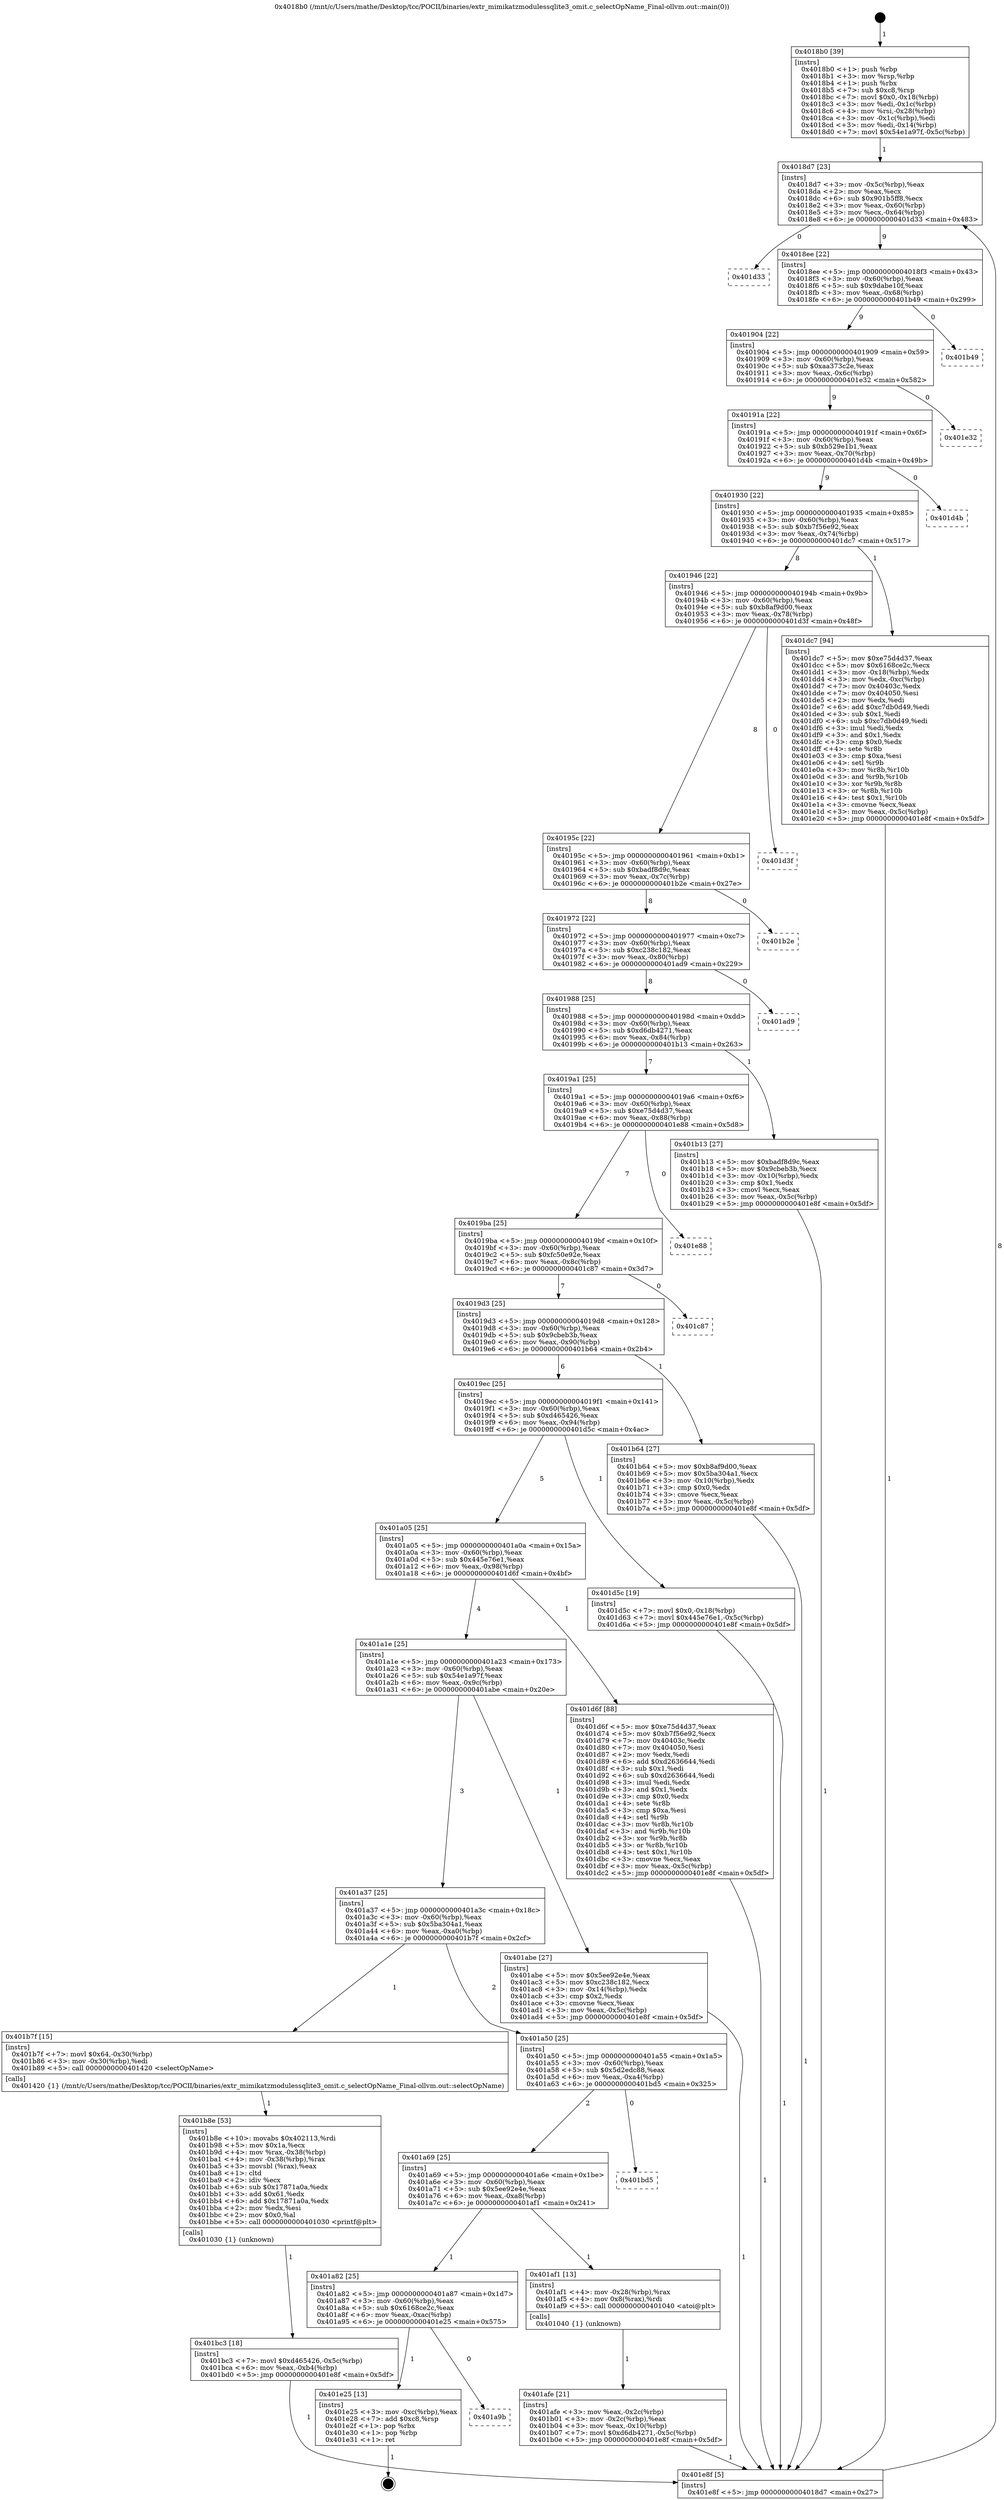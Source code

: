 digraph "0x4018b0" {
  label = "0x4018b0 (/mnt/c/Users/mathe/Desktop/tcc/POCII/binaries/extr_mimikatzmodulessqlite3_omit.c_selectOpName_Final-ollvm.out::main(0))"
  labelloc = "t"
  node[shape=record]

  Entry [label="",width=0.3,height=0.3,shape=circle,fillcolor=black,style=filled]
  "0x4018d7" [label="{
     0x4018d7 [23]\l
     | [instrs]\l
     &nbsp;&nbsp;0x4018d7 \<+3\>: mov -0x5c(%rbp),%eax\l
     &nbsp;&nbsp;0x4018da \<+2\>: mov %eax,%ecx\l
     &nbsp;&nbsp;0x4018dc \<+6\>: sub $0x901b5ff8,%ecx\l
     &nbsp;&nbsp;0x4018e2 \<+3\>: mov %eax,-0x60(%rbp)\l
     &nbsp;&nbsp;0x4018e5 \<+3\>: mov %ecx,-0x64(%rbp)\l
     &nbsp;&nbsp;0x4018e8 \<+6\>: je 0000000000401d33 \<main+0x483\>\l
  }"]
  "0x401d33" [label="{
     0x401d33\l
  }", style=dashed]
  "0x4018ee" [label="{
     0x4018ee [22]\l
     | [instrs]\l
     &nbsp;&nbsp;0x4018ee \<+5\>: jmp 00000000004018f3 \<main+0x43\>\l
     &nbsp;&nbsp;0x4018f3 \<+3\>: mov -0x60(%rbp),%eax\l
     &nbsp;&nbsp;0x4018f6 \<+5\>: sub $0x9dabe10f,%eax\l
     &nbsp;&nbsp;0x4018fb \<+3\>: mov %eax,-0x68(%rbp)\l
     &nbsp;&nbsp;0x4018fe \<+6\>: je 0000000000401b49 \<main+0x299\>\l
  }"]
  Exit [label="",width=0.3,height=0.3,shape=circle,fillcolor=black,style=filled,peripheries=2]
  "0x401b49" [label="{
     0x401b49\l
  }", style=dashed]
  "0x401904" [label="{
     0x401904 [22]\l
     | [instrs]\l
     &nbsp;&nbsp;0x401904 \<+5\>: jmp 0000000000401909 \<main+0x59\>\l
     &nbsp;&nbsp;0x401909 \<+3\>: mov -0x60(%rbp),%eax\l
     &nbsp;&nbsp;0x40190c \<+5\>: sub $0xaa373c2e,%eax\l
     &nbsp;&nbsp;0x401911 \<+3\>: mov %eax,-0x6c(%rbp)\l
     &nbsp;&nbsp;0x401914 \<+6\>: je 0000000000401e32 \<main+0x582\>\l
  }"]
  "0x401a9b" [label="{
     0x401a9b\l
  }", style=dashed]
  "0x401e32" [label="{
     0x401e32\l
  }", style=dashed]
  "0x40191a" [label="{
     0x40191a [22]\l
     | [instrs]\l
     &nbsp;&nbsp;0x40191a \<+5\>: jmp 000000000040191f \<main+0x6f\>\l
     &nbsp;&nbsp;0x40191f \<+3\>: mov -0x60(%rbp),%eax\l
     &nbsp;&nbsp;0x401922 \<+5\>: sub $0xb529e1b1,%eax\l
     &nbsp;&nbsp;0x401927 \<+3\>: mov %eax,-0x70(%rbp)\l
     &nbsp;&nbsp;0x40192a \<+6\>: je 0000000000401d4b \<main+0x49b\>\l
  }"]
  "0x401e25" [label="{
     0x401e25 [13]\l
     | [instrs]\l
     &nbsp;&nbsp;0x401e25 \<+3\>: mov -0xc(%rbp),%eax\l
     &nbsp;&nbsp;0x401e28 \<+7\>: add $0xc8,%rsp\l
     &nbsp;&nbsp;0x401e2f \<+1\>: pop %rbx\l
     &nbsp;&nbsp;0x401e30 \<+1\>: pop %rbp\l
     &nbsp;&nbsp;0x401e31 \<+1\>: ret\l
  }"]
  "0x401d4b" [label="{
     0x401d4b\l
  }", style=dashed]
  "0x401930" [label="{
     0x401930 [22]\l
     | [instrs]\l
     &nbsp;&nbsp;0x401930 \<+5\>: jmp 0000000000401935 \<main+0x85\>\l
     &nbsp;&nbsp;0x401935 \<+3\>: mov -0x60(%rbp),%eax\l
     &nbsp;&nbsp;0x401938 \<+5\>: sub $0xb7f56e92,%eax\l
     &nbsp;&nbsp;0x40193d \<+3\>: mov %eax,-0x74(%rbp)\l
     &nbsp;&nbsp;0x401940 \<+6\>: je 0000000000401dc7 \<main+0x517\>\l
  }"]
  "0x401bc3" [label="{
     0x401bc3 [18]\l
     | [instrs]\l
     &nbsp;&nbsp;0x401bc3 \<+7\>: movl $0xd465426,-0x5c(%rbp)\l
     &nbsp;&nbsp;0x401bca \<+6\>: mov %eax,-0xb4(%rbp)\l
     &nbsp;&nbsp;0x401bd0 \<+5\>: jmp 0000000000401e8f \<main+0x5df\>\l
  }"]
  "0x401dc7" [label="{
     0x401dc7 [94]\l
     | [instrs]\l
     &nbsp;&nbsp;0x401dc7 \<+5\>: mov $0xe75d4d37,%eax\l
     &nbsp;&nbsp;0x401dcc \<+5\>: mov $0x6168ce2c,%ecx\l
     &nbsp;&nbsp;0x401dd1 \<+3\>: mov -0x18(%rbp),%edx\l
     &nbsp;&nbsp;0x401dd4 \<+3\>: mov %edx,-0xc(%rbp)\l
     &nbsp;&nbsp;0x401dd7 \<+7\>: mov 0x40403c,%edx\l
     &nbsp;&nbsp;0x401dde \<+7\>: mov 0x404050,%esi\l
     &nbsp;&nbsp;0x401de5 \<+2\>: mov %edx,%edi\l
     &nbsp;&nbsp;0x401de7 \<+6\>: add $0xc7db0d49,%edi\l
     &nbsp;&nbsp;0x401ded \<+3\>: sub $0x1,%edi\l
     &nbsp;&nbsp;0x401df0 \<+6\>: sub $0xc7db0d49,%edi\l
     &nbsp;&nbsp;0x401df6 \<+3\>: imul %edi,%edx\l
     &nbsp;&nbsp;0x401df9 \<+3\>: and $0x1,%edx\l
     &nbsp;&nbsp;0x401dfc \<+3\>: cmp $0x0,%edx\l
     &nbsp;&nbsp;0x401dff \<+4\>: sete %r8b\l
     &nbsp;&nbsp;0x401e03 \<+3\>: cmp $0xa,%esi\l
     &nbsp;&nbsp;0x401e06 \<+4\>: setl %r9b\l
     &nbsp;&nbsp;0x401e0a \<+3\>: mov %r8b,%r10b\l
     &nbsp;&nbsp;0x401e0d \<+3\>: and %r9b,%r10b\l
     &nbsp;&nbsp;0x401e10 \<+3\>: xor %r9b,%r8b\l
     &nbsp;&nbsp;0x401e13 \<+3\>: or %r8b,%r10b\l
     &nbsp;&nbsp;0x401e16 \<+4\>: test $0x1,%r10b\l
     &nbsp;&nbsp;0x401e1a \<+3\>: cmovne %ecx,%eax\l
     &nbsp;&nbsp;0x401e1d \<+3\>: mov %eax,-0x5c(%rbp)\l
     &nbsp;&nbsp;0x401e20 \<+5\>: jmp 0000000000401e8f \<main+0x5df\>\l
  }"]
  "0x401946" [label="{
     0x401946 [22]\l
     | [instrs]\l
     &nbsp;&nbsp;0x401946 \<+5\>: jmp 000000000040194b \<main+0x9b\>\l
     &nbsp;&nbsp;0x40194b \<+3\>: mov -0x60(%rbp),%eax\l
     &nbsp;&nbsp;0x40194e \<+5\>: sub $0xb8af9d00,%eax\l
     &nbsp;&nbsp;0x401953 \<+3\>: mov %eax,-0x78(%rbp)\l
     &nbsp;&nbsp;0x401956 \<+6\>: je 0000000000401d3f \<main+0x48f\>\l
  }"]
  "0x401b8e" [label="{
     0x401b8e [53]\l
     | [instrs]\l
     &nbsp;&nbsp;0x401b8e \<+10\>: movabs $0x402113,%rdi\l
     &nbsp;&nbsp;0x401b98 \<+5\>: mov $0x1a,%ecx\l
     &nbsp;&nbsp;0x401b9d \<+4\>: mov %rax,-0x38(%rbp)\l
     &nbsp;&nbsp;0x401ba1 \<+4\>: mov -0x38(%rbp),%rax\l
     &nbsp;&nbsp;0x401ba5 \<+3\>: movsbl (%rax),%eax\l
     &nbsp;&nbsp;0x401ba8 \<+1\>: cltd\l
     &nbsp;&nbsp;0x401ba9 \<+2\>: idiv %ecx\l
     &nbsp;&nbsp;0x401bab \<+6\>: sub $0x17871a0a,%edx\l
     &nbsp;&nbsp;0x401bb1 \<+3\>: add $0x61,%edx\l
     &nbsp;&nbsp;0x401bb4 \<+6\>: add $0x17871a0a,%edx\l
     &nbsp;&nbsp;0x401bba \<+2\>: mov %edx,%esi\l
     &nbsp;&nbsp;0x401bbc \<+2\>: mov $0x0,%al\l
     &nbsp;&nbsp;0x401bbe \<+5\>: call 0000000000401030 \<printf@plt\>\l
     | [calls]\l
     &nbsp;&nbsp;0x401030 \{1\} (unknown)\l
  }"]
  "0x401d3f" [label="{
     0x401d3f\l
  }", style=dashed]
  "0x40195c" [label="{
     0x40195c [22]\l
     | [instrs]\l
     &nbsp;&nbsp;0x40195c \<+5\>: jmp 0000000000401961 \<main+0xb1\>\l
     &nbsp;&nbsp;0x401961 \<+3\>: mov -0x60(%rbp),%eax\l
     &nbsp;&nbsp;0x401964 \<+5\>: sub $0xbadf8d9c,%eax\l
     &nbsp;&nbsp;0x401969 \<+3\>: mov %eax,-0x7c(%rbp)\l
     &nbsp;&nbsp;0x40196c \<+6\>: je 0000000000401b2e \<main+0x27e\>\l
  }"]
  "0x401afe" [label="{
     0x401afe [21]\l
     | [instrs]\l
     &nbsp;&nbsp;0x401afe \<+3\>: mov %eax,-0x2c(%rbp)\l
     &nbsp;&nbsp;0x401b01 \<+3\>: mov -0x2c(%rbp),%eax\l
     &nbsp;&nbsp;0x401b04 \<+3\>: mov %eax,-0x10(%rbp)\l
     &nbsp;&nbsp;0x401b07 \<+7\>: movl $0xd6db4271,-0x5c(%rbp)\l
     &nbsp;&nbsp;0x401b0e \<+5\>: jmp 0000000000401e8f \<main+0x5df\>\l
  }"]
  "0x401b2e" [label="{
     0x401b2e\l
  }", style=dashed]
  "0x401972" [label="{
     0x401972 [22]\l
     | [instrs]\l
     &nbsp;&nbsp;0x401972 \<+5\>: jmp 0000000000401977 \<main+0xc7\>\l
     &nbsp;&nbsp;0x401977 \<+3\>: mov -0x60(%rbp),%eax\l
     &nbsp;&nbsp;0x40197a \<+5\>: sub $0xc238c182,%eax\l
     &nbsp;&nbsp;0x40197f \<+3\>: mov %eax,-0x80(%rbp)\l
     &nbsp;&nbsp;0x401982 \<+6\>: je 0000000000401ad9 \<main+0x229\>\l
  }"]
  "0x401a82" [label="{
     0x401a82 [25]\l
     | [instrs]\l
     &nbsp;&nbsp;0x401a82 \<+5\>: jmp 0000000000401a87 \<main+0x1d7\>\l
     &nbsp;&nbsp;0x401a87 \<+3\>: mov -0x60(%rbp),%eax\l
     &nbsp;&nbsp;0x401a8a \<+5\>: sub $0x6168ce2c,%eax\l
     &nbsp;&nbsp;0x401a8f \<+6\>: mov %eax,-0xac(%rbp)\l
     &nbsp;&nbsp;0x401a95 \<+6\>: je 0000000000401e25 \<main+0x575\>\l
  }"]
  "0x401ad9" [label="{
     0x401ad9\l
  }", style=dashed]
  "0x401988" [label="{
     0x401988 [25]\l
     | [instrs]\l
     &nbsp;&nbsp;0x401988 \<+5\>: jmp 000000000040198d \<main+0xdd\>\l
     &nbsp;&nbsp;0x40198d \<+3\>: mov -0x60(%rbp),%eax\l
     &nbsp;&nbsp;0x401990 \<+5\>: sub $0xd6db4271,%eax\l
     &nbsp;&nbsp;0x401995 \<+6\>: mov %eax,-0x84(%rbp)\l
     &nbsp;&nbsp;0x40199b \<+6\>: je 0000000000401b13 \<main+0x263\>\l
  }"]
  "0x401af1" [label="{
     0x401af1 [13]\l
     | [instrs]\l
     &nbsp;&nbsp;0x401af1 \<+4\>: mov -0x28(%rbp),%rax\l
     &nbsp;&nbsp;0x401af5 \<+4\>: mov 0x8(%rax),%rdi\l
     &nbsp;&nbsp;0x401af9 \<+5\>: call 0000000000401040 \<atoi@plt\>\l
     | [calls]\l
     &nbsp;&nbsp;0x401040 \{1\} (unknown)\l
  }"]
  "0x401b13" [label="{
     0x401b13 [27]\l
     | [instrs]\l
     &nbsp;&nbsp;0x401b13 \<+5\>: mov $0xbadf8d9c,%eax\l
     &nbsp;&nbsp;0x401b18 \<+5\>: mov $0x9cbeb3b,%ecx\l
     &nbsp;&nbsp;0x401b1d \<+3\>: mov -0x10(%rbp),%edx\l
     &nbsp;&nbsp;0x401b20 \<+3\>: cmp $0x1,%edx\l
     &nbsp;&nbsp;0x401b23 \<+3\>: cmovl %ecx,%eax\l
     &nbsp;&nbsp;0x401b26 \<+3\>: mov %eax,-0x5c(%rbp)\l
     &nbsp;&nbsp;0x401b29 \<+5\>: jmp 0000000000401e8f \<main+0x5df\>\l
  }"]
  "0x4019a1" [label="{
     0x4019a1 [25]\l
     | [instrs]\l
     &nbsp;&nbsp;0x4019a1 \<+5\>: jmp 00000000004019a6 \<main+0xf6\>\l
     &nbsp;&nbsp;0x4019a6 \<+3\>: mov -0x60(%rbp),%eax\l
     &nbsp;&nbsp;0x4019a9 \<+5\>: sub $0xe75d4d37,%eax\l
     &nbsp;&nbsp;0x4019ae \<+6\>: mov %eax,-0x88(%rbp)\l
     &nbsp;&nbsp;0x4019b4 \<+6\>: je 0000000000401e88 \<main+0x5d8\>\l
  }"]
  "0x401a69" [label="{
     0x401a69 [25]\l
     | [instrs]\l
     &nbsp;&nbsp;0x401a69 \<+5\>: jmp 0000000000401a6e \<main+0x1be\>\l
     &nbsp;&nbsp;0x401a6e \<+3\>: mov -0x60(%rbp),%eax\l
     &nbsp;&nbsp;0x401a71 \<+5\>: sub $0x5ee92e4e,%eax\l
     &nbsp;&nbsp;0x401a76 \<+6\>: mov %eax,-0xa8(%rbp)\l
     &nbsp;&nbsp;0x401a7c \<+6\>: je 0000000000401af1 \<main+0x241\>\l
  }"]
  "0x401e88" [label="{
     0x401e88\l
  }", style=dashed]
  "0x4019ba" [label="{
     0x4019ba [25]\l
     | [instrs]\l
     &nbsp;&nbsp;0x4019ba \<+5\>: jmp 00000000004019bf \<main+0x10f\>\l
     &nbsp;&nbsp;0x4019bf \<+3\>: mov -0x60(%rbp),%eax\l
     &nbsp;&nbsp;0x4019c2 \<+5\>: sub $0xfc50e92e,%eax\l
     &nbsp;&nbsp;0x4019c7 \<+6\>: mov %eax,-0x8c(%rbp)\l
     &nbsp;&nbsp;0x4019cd \<+6\>: je 0000000000401c87 \<main+0x3d7\>\l
  }"]
  "0x401bd5" [label="{
     0x401bd5\l
  }", style=dashed]
  "0x401c87" [label="{
     0x401c87\l
  }", style=dashed]
  "0x4019d3" [label="{
     0x4019d3 [25]\l
     | [instrs]\l
     &nbsp;&nbsp;0x4019d3 \<+5\>: jmp 00000000004019d8 \<main+0x128\>\l
     &nbsp;&nbsp;0x4019d8 \<+3\>: mov -0x60(%rbp),%eax\l
     &nbsp;&nbsp;0x4019db \<+5\>: sub $0x9cbeb3b,%eax\l
     &nbsp;&nbsp;0x4019e0 \<+6\>: mov %eax,-0x90(%rbp)\l
     &nbsp;&nbsp;0x4019e6 \<+6\>: je 0000000000401b64 \<main+0x2b4\>\l
  }"]
  "0x401a50" [label="{
     0x401a50 [25]\l
     | [instrs]\l
     &nbsp;&nbsp;0x401a50 \<+5\>: jmp 0000000000401a55 \<main+0x1a5\>\l
     &nbsp;&nbsp;0x401a55 \<+3\>: mov -0x60(%rbp),%eax\l
     &nbsp;&nbsp;0x401a58 \<+5\>: sub $0x5d2edc88,%eax\l
     &nbsp;&nbsp;0x401a5d \<+6\>: mov %eax,-0xa4(%rbp)\l
     &nbsp;&nbsp;0x401a63 \<+6\>: je 0000000000401bd5 \<main+0x325\>\l
  }"]
  "0x401b64" [label="{
     0x401b64 [27]\l
     | [instrs]\l
     &nbsp;&nbsp;0x401b64 \<+5\>: mov $0xb8af9d00,%eax\l
     &nbsp;&nbsp;0x401b69 \<+5\>: mov $0x5ba304a1,%ecx\l
     &nbsp;&nbsp;0x401b6e \<+3\>: mov -0x10(%rbp),%edx\l
     &nbsp;&nbsp;0x401b71 \<+3\>: cmp $0x0,%edx\l
     &nbsp;&nbsp;0x401b74 \<+3\>: cmove %ecx,%eax\l
     &nbsp;&nbsp;0x401b77 \<+3\>: mov %eax,-0x5c(%rbp)\l
     &nbsp;&nbsp;0x401b7a \<+5\>: jmp 0000000000401e8f \<main+0x5df\>\l
  }"]
  "0x4019ec" [label="{
     0x4019ec [25]\l
     | [instrs]\l
     &nbsp;&nbsp;0x4019ec \<+5\>: jmp 00000000004019f1 \<main+0x141\>\l
     &nbsp;&nbsp;0x4019f1 \<+3\>: mov -0x60(%rbp),%eax\l
     &nbsp;&nbsp;0x4019f4 \<+5\>: sub $0xd465426,%eax\l
     &nbsp;&nbsp;0x4019f9 \<+6\>: mov %eax,-0x94(%rbp)\l
     &nbsp;&nbsp;0x4019ff \<+6\>: je 0000000000401d5c \<main+0x4ac\>\l
  }"]
  "0x401b7f" [label="{
     0x401b7f [15]\l
     | [instrs]\l
     &nbsp;&nbsp;0x401b7f \<+7\>: movl $0x64,-0x30(%rbp)\l
     &nbsp;&nbsp;0x401b86 \<+3\>: mov -0x30(%rbp),%edi\l
     &nbsp;&nbsp;0x401b89 \<+5\>: call 0000000000401420 \<selectOpName\>\l
     | [calls]\l
     &nbsp;&nbsp;0x401420 \{1\} (/mnt/c/Users/mathe/Desktop/tcc/POCII/binaries/extr_mimikatzmodulessqlite3_omit.c_selectOpName_Final-ollvm.out::selectOpName)\l
  }"]
  "0x401d5c" [label="{
     0x401d5c [19]\l
     | [instrs]\l
     &nbsp;&nbsp;0x401d5c \<+7\>: movl $0x0,-0x18(%rbp)\l
     &nbsp;&nbsp;0x401d63 \<+7\>: movl $0x445e76e1,-0x5c(%rbp)\l
     &nbsp;&nbsp;0x401d6a \<+5\>: jmp 0000000000401e8f \<main+0x5df\>\l
  }"]
  "0x401a05" [label="{
     0x401a05 [25]\l
     | [instrs]\l
     &nbsp;&nbsp;0x401a05 \<+5\>: jmp 0000000000401a0a \<main+0x15a\>\l
     &nbsp;&nbsp;0x401a0a \<+3\>: mov -0x60(%rbp),%eax\l
     &nbsp;&nbsp;0x401a0d \<+5\>: sub $0x445e76e1,%eax\l
     &nbsp;&nbsp;0x401a12 \<+6\>: mov %eax,-0x98(%rbp)\l
     &nbsp;&nbsp;0x401a18 \<+6\>: je 0000000000401d6f \<main+0x4bf\>\l
  }"]
  "0x4018b0" [label="{
     0x4018b0 [39]\l
     | [instrs]\l
     &nbsp;&nbsp;0x4018b0 \<+1\>: push %rbp\l
     &nbsp;&nbsp;0x4018b1 \<+3\>: mov %rsp,%rbp\l
     &nbsp;&nbsp;0x4018b4 \<+1\>: push %rbx\l
     &nbsp;&nbsp;0x4018b5 \<+7\>: sub $0xc8,%rsp\l
     &nbsp;&nbsp;0x4018bc \<+7\>: movl $0x0,-0x18(%rbp)\l
     &nbsp;&nbsp;0x4018c3 \<+3\>: mov %edi,-0x1c(%rbp)\l
     &nbsp;&nbsp;0x4018c6 \<+4\>: mov %rsi,-0x28(%rbp)\l
     &nbsp;&nbsp;0x4018ca \<+3\>: mov -0x1c(%rbp),%edi\l
     &nbsp;&nbsp;0x4018cd \<+3\>: mov %edi,-0x14(%rbp)\l
     &nbsp;&nbsp;0x4018d0 \<+7\>: movl $0x54e1a97f,-0x5c(%rbp)\l
  }"]
  "0x401d6f" [label="{
     0x401d6f [88]\l
     | [instrs]\l
     &nbsp;&nbsp;0x401d6f \<+5\>: mov $0xe75d4d37,%eax\l
     &nbsp;&nbsp;0x401d74 \<+5\>: mov $0xb7f56e92,%ecx\l
     &nbsp;&nbsp;0x401d79 \<+7\>: mov 0x40403c,%edx\l
     &nbsp;&nbsp;0x401d80 \<+7\>: mov 0x404050,%esi\l
     &nbsp;&nbsp;0x401d87 \<+2\>: mov %edx,%edi\l
     &nbsp;&nbsp;0x401d89 \<+6\>: add $0xd2636644,%edi\l
     &nbsp;&nbsp;0x401d8f \<+3\>: sub $0x1,%edi\l
     &nbsp;&nbsp;0x401d92 \<+6\>: sub $0xd2636644,%edi\l
     &nbsp;&nbsp;0x401d98 \<+3\>: imul %edi,%edx\l
     &nbsp;&nbsp;0x401d9b \<+3\>: and $0x1,%edx\l
     &nbsp;&nbsp;0x401d9e \<+3\>: cmp $0x0,%edx\l
     &nbsp;&nbsp;0x401da1 \<+4\>: sete %r8b\l
     &nbsp;&nbsp;0x401da5 \<+3\>: cmp $0xa,%esi\l
     &nbsp;&nbsp;0x401da8 \<+4\>: setl %r9b\l
     &nbsp;&nbsp;0x401dac \<+3\>: mov %r8b,%r10b\l
     &nbsp;&nbsp;0x401daf \<+3\>: and %r9b,%r10b\l
     &nbsp;&nbsp;0x401db2 \<+3\>: xor %r9b,%r8b\l
     &nbsp;&nbsp;0x401db5 \<+3\>: or %r8b,%r10b\l
     &nbsp;&nbsp;0x401db8 \<+4\>: test $0x1,%r10b\l
     &nbsp;&nbsp;0x401dbc \<+3\>: cmovne %ecx,%eax\l
     &nbsp;&nbsp;0x401dbf \<+3\>: mov %eax,-0x5c(%rbp)\l
     &nbsp;&nbsp;0x401dc2 \<+5\>: jmp 0000000000401e8f \<main+0x5df\>\l
  }"]
  "0x401a1e" [label="{
     0x401a1e [25]\l
     | [instrs]\l
     &nbsp;&nbsp;0x401a1e \<+5\>: jmp 0000000000401a23 \<main+0x173\>\l
     &nbsp;&nbsp;0x401a23 \<+3\>: mov -0x60(%rbp),%eax\l
     &nbsp;&nbsp;0x401a26 \<+5\>: sub $0x54e1a97f,%eax\l
     &nbsp;&nbsp;0x401a2b \<+6\>: mov %eax,-0x9c(%rbp)\l
     &nbsp;&nbsp;0x401a31 \<+6\>: je 0000000000401abe \<main+0x20e\>\l
  }"]
  "0x401e8f" [label="{
     0x401e8f [5]\l
     | [instrs]\l
     &nbsp;&nbsp;0x401e8f \<+5\>: jmp 00000000004018d7 \<main+0x27\>\l
  }"]
  "0x401abe" [label="{
     0x401abe [27]\l
     | [instrs]\l
     &nbsp;&nbsp;0x401abe \<+5\>: mov $0x5ee92e4e,%eax\l
     &nbsp;&nbsp;0x401ac3 \<+5\>: mov $0xc238c182,%ecx\l
     &nbsp;&nbsp;0x401ac8 \<+3\>: mov -0x14(%rbp),%edx\l
     &nbsp;&nbsp;0x401acb \<+3\>: cmp $0x2,%edx\l
     &nbsp;&nbsp;0x401ace \<+3\>: cmovne %ecx,%eax\l
     &nbsp;&nbsp;0x401ad1 \<+3\>: mov %eax,-0x5c(%rbp)\l
     &nbsp;&nbsp;0x401ad4 \<+5\>: jmp 0000000000401e8f \<main+0x5df\>\l
  }"]
  "0x401a37" [label="{
     0x401a37 [25]\l
     | [instrs]\l
     &nbsp;&nbsp;0x401a37 \<+5\>: jmp 0000000000401a3c \<main+0x18c\>\l
     &nbsp;&nbsp;0x401a3c \<+3\>: mov -0x60(%rbp),%eax\l
     &nbsp;&nbsp;0x401a3f \<+5\>: sub $0x5ba304a1,%eax\l
     &nbsp;&nbsp;0x401a44 \<+6\>: mov %eax,-0xa0(%rbp)\l
     &nbsp;&nbsp;0x401a4a \<+6\>: je 0000000000401b7f \<main+0x2cf\>\l
  }"]
  Entry -> "0x4018b0" [label=" 1"]
  "0x4018d7" -> "0x401d33" [label=" 0"]
  "0x4018d7" -> "0x4018ee" [label=" 9"]
  "0x401e25" -> Exit [label=" 1"]
  "0x4018ee" -> "0x401b49" [label=" 0"]
  "0x4018ee" -> "0x401904" [label=" 9"]
  "0x401a82" -> "0x401a9b" [label=" 0"]
  "0x401904" -> "0x401e32" [label=" 0"]
  "0x401904" -> "0x40191a" [label=" 9"]
  "0x401a82" -> "0x401e25" [label=" 1"]
  "0x40191a" -> "0x401d4b" [label=" 0"]
  "0x40191a" -> "0x401930" [label=" 9"]
  "0x401dc7" -> "0x401e8f" [label=" 1"]
  "0x401930" -> "0x401dc7" [label=" 1"]
  "0x401930" -> "0x401946" [label=" 8"]
  "0x401d6f" -> "0x401e8f" [label=" 1"]
  "0x401946" -> "0x401d3f" [label=" 0"]
  "0x401946" -> "0x40195c" [label=" 8"]
  "0x401d5c" -> "0x401e8f" [label=" 1"]
  "0x40195c" -> "0x401b2e" [label=" 0"]
  "0x40195c" -> "0x401972" [label=" 8"]
  "0x401bc3" -> "0x401e8f" [label=" 1"]
  "0x401972" -> "0x401ad9" [label=" 0"]
  "0x401972" -> "0x401988" [label=" 8"]
  "0x401b8e" -> "0x401bc3" [label=" 1"]
  "0x401988" -> "0x401b13" [label=" 1"]
  "0x401988" -> "0x4019a1" [label=" 7"]
  "0x401b7f" -> "0x401b8e" [label=" 1"]
  "0x4019a1" -> "0x401e88" [label=" 0"]
  "0x4019a1" -> "0x4019ba" [label=" 7"]
  "0x401b13" -> "0x401e8f" [label=" 1"]
  "0x4019ba" -> "0x401c87" [label=" 0"]
  "0x4019ba" -> "0x4019d3" [label=" 7"]
  "0x401afe" -> "0x401e8f" [label=" 1"]
  "0x4019d3" -> "0x401b64" [label=" 1"]
  "0x4019d3" -> "0x4019ec" [label=" 6"]
  "0x401a69" -> "0x401a82" [label=" 1"]
  "0x4019ec" -> "0x401d5c" [label=" 1"]
  "0x4019ec" -> "0x401a05" [label=" 5"]
  "0x401a69" -> "0x401af1" [label=" 1"]
  "0x401a05" -> "0x401d6f" [label=" 1"]
  "0x401a05" -> "0x401a1e" [label=" 4"]
  "0x401a50" -> "0x401a69" [label=" 2"]
  "0x401a1e" -> "0x401abe" [label=" 1"]
  "0x401a1e" -> "0x401a37" [label=" 3"]
  "0x401abe" -> "0x401e8f" [label=" 1"]
  "0x4018b0" -> "0x4018d7" [label=" 1"]
  "0x401e8f" -> "0x4018d7" [label=" 8"]
  "0x401b64" -> "0x401e8f" [label=" 1"]
  "0x401a37" -> "0x401b7f" [label=" 1"]
  "0x401a37" -> "0x401a50" [label=" 2"]
  "0x401af1" -> "0x401afe" [label=" 1"]
  "0x401a50" -> "0x401bd5" [label=" 0"]
}
